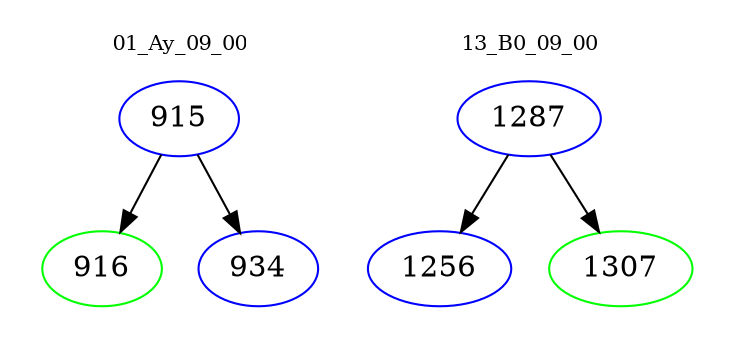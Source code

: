 digraph{
subgraph cluster_0 {
color = white
label = "01_Ay_09_00";
fontsize=10;
T0_915 [label="915", color="blue"]
T0_915 -> T0_916 [color="black"]
T0_916 [label="916", color="green"]
T0_915 -> T0_934 [color="black"]
T0_934 [label="934", color="blue"]
}
subgraph cluster_1 {
color = white
label = "13_B0_09_00";
fontsize=10;
T1_1287 [label="1287", color="blue"]
T1_1287 -> T1_1256 [color="black"]
T1_1256 [label="1256", color="blue"]
T1_1287 -> T1_1307 [color="black"]
T1_1307 [label="1307", color="green"]
}
}
